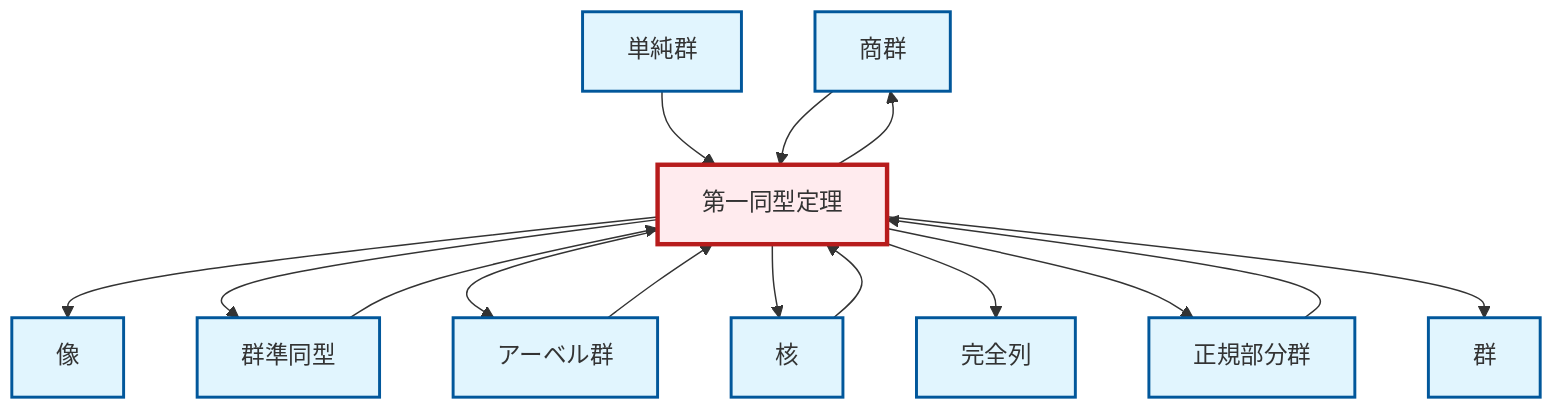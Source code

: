 graph TD
    classDef definition fill:#e1f5fe,stroke:#01579b,stroke-width:2px
    classDef theorem fill:#f3e5f5,stroke:#4a148c,stroke-width:2px
    classDef axiom fill:#fff3e0,stroke:#e65100,stroke-width:2px
    classDef example fill:#e8f5e9,stroke:#1b5e20,stroke-width:2px
    classDef current fill:#ffebee,stroke:#b71c1c,stroke-width:3px
    def-quotient-group["商群"]:::definition
    def-image["像"]:::definition
    def-exact-sequence["完全列"]:::definition
    def-homomorphism["群準同型"]:::definition
    thm-first-isomorphism["第一同型定理"]:::theorem
    def-simple-group["単純群"]:::definition
    def-normal-subgroup["正規部分群"]:::definition
    def-kernel["核"]:::definition
    def-group["群"]:::definition
    def-abelian-group["アーベル群"]:::definition
    thm-first-isomorphism --> def-image
    thm-first-isomorphism --> def-homomorphism
    thm-first-isomorphism --> def-abelian-group
    thm-first-isomorphism --> def-kernel
    def-simple-group --> thm-first-isomorphism
    def-abelian-group --> thm-first-isomorphism
    def-normal-subgroup --> thm-first-isomorphism
    thm-first-isomorphism --> def-exact-sequence
    thm-first-isomorphism --> def-quotient-group
    def-kernel --> thm-first-isomorphism
    thm-first-isomorphism --> def-normal-subgroup
    def-quotient-group --> thm-first-isomorphism
    thm-first-isomorphism --> def-group
    def-homomorphism --> thm-first-isomorphism
    class thm-first-isomorphism current